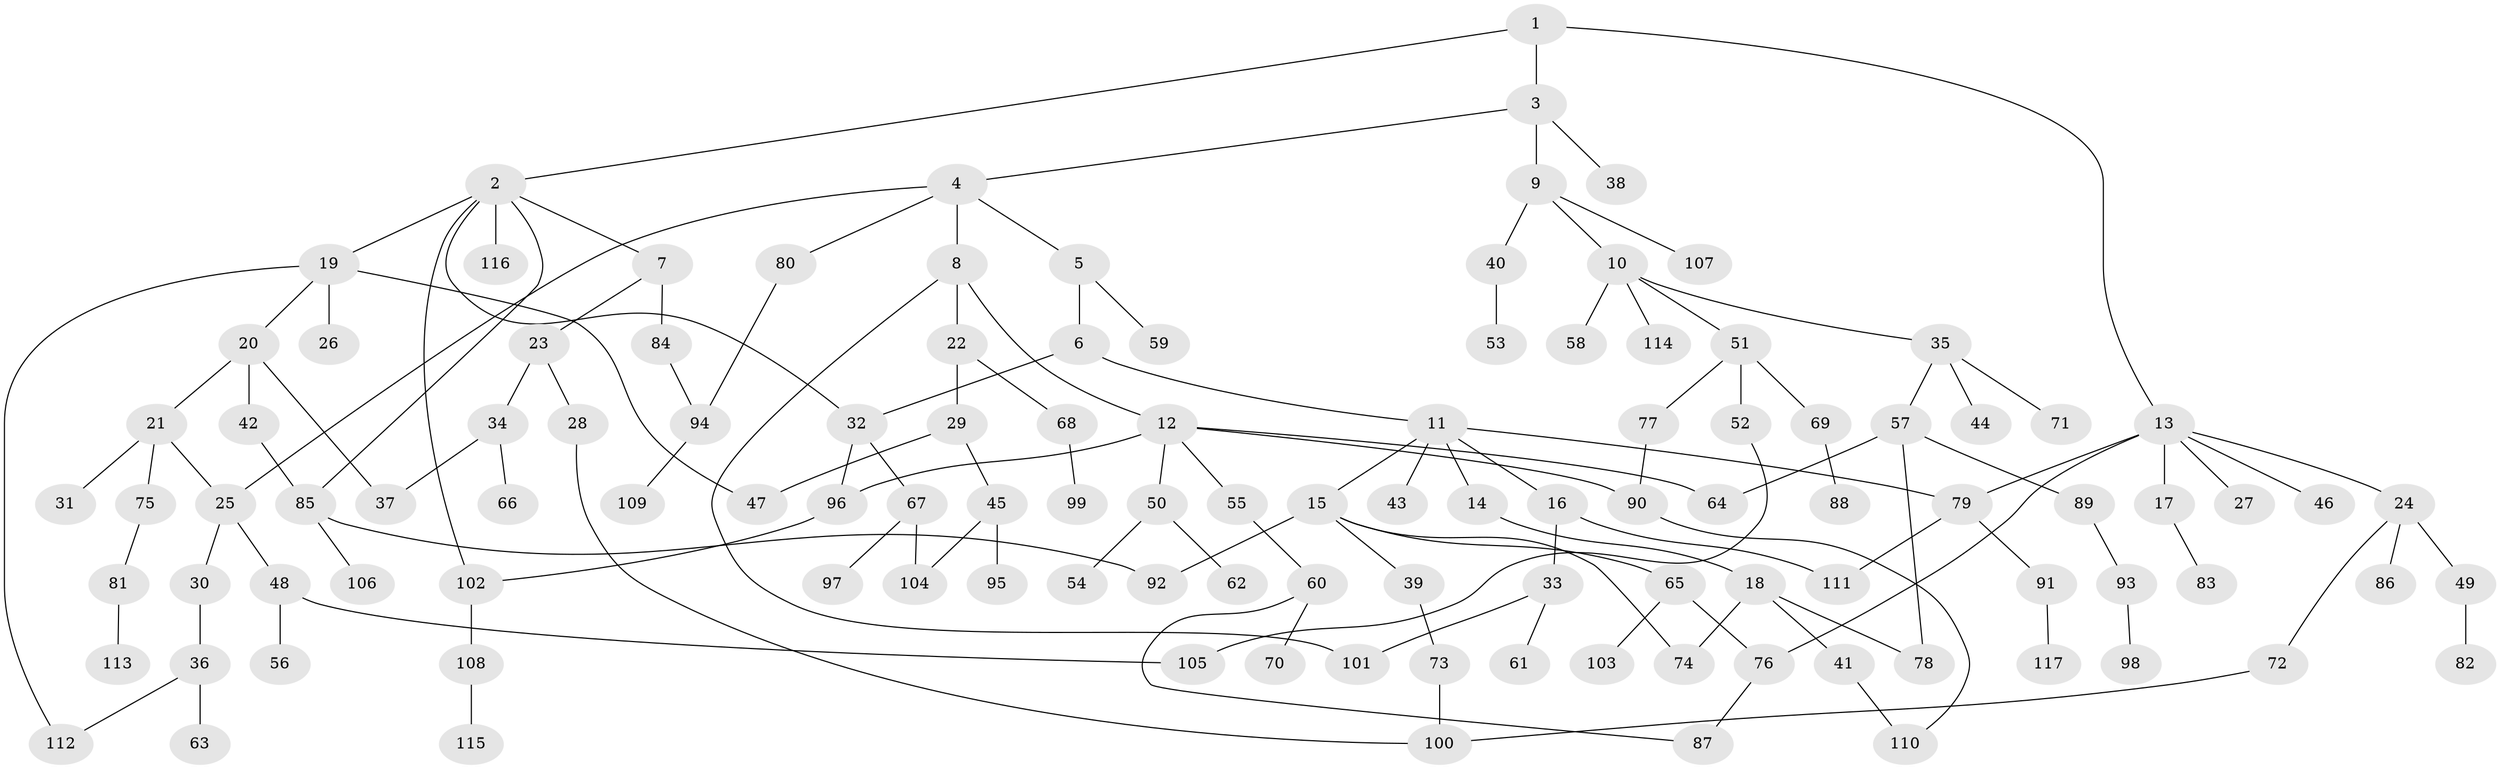 // coarse degree distribution, {4: 0.21052631578947367, 5: 0.07894736842105263, 2: 0.23684210526315788, 1: 0.18421052631578946, 6: 0.07894736842105263, 3: 0.18421052631578946, 7: 0.02631578947368421}
// Generated by graph-tools (version 1.1) at 2025/36/03/04/25 23:36:13]
// undirected, 117 vertices, 140 edges
graph export_dot {
  node [color=gray90,style=filled];
  1;
  2;
  3;
  4;
  5;
  6;
  7;
  8;
  9;
  10;
  11;
  12;
  13;
  14;
  15;
  16;
  17;
  18;
  19;
  20;
  21;
  22;
  23;
  24;
  25;
  26;
  27;
  28;
  29;
  30;
  31;
  32;
  33;
  34;
  35;
  36;
  37;
  38;
  39;
  40;
  41;
  42;
  43;
  44;
  45;
  46;
  47;
  48;
  49;
  50;
  51;
  52;
  53;
  54;
  55;
  56;
  57;
  58;
  59;
  60;
  61;
  62;
  63;
  64;
  65;
  66;
  67;
  68;
  69;
  70;
  71;
  72;
  73;
  74;
  75;
  76;
  77;
  78;
  79;
  80;
  81;
  82;
  83;
  84;
  85;
  86;
  87;
  88;
  89;
  90;
  91;
  92;
  93;
  94;
  95;
  96;
  97;
  98;
  99;
  100;
  101;
  102;
  103;
  104;
  105;
  106;
  107;
  108;
  109;
  110;
  111;
  112;
  113;
  114;
  115;
  116;
  117;
  1 -- 2;
  1 -- 3;
  1 -- 13;
  2 -- 7;
  2 -- 19;
  2 -- 102;
  2 -- 116;
  2 -- 85;
  2 -- 32;
  3 -- 4;
  3 -- 9;
  3 -- 38;
  4 -- 5;
  4 -- 8;
  4 -- 80;
  4 -- 25;
  5 -- 6;
  5 -- 59;
  6 -- 11;
  6 -- 32;
  7 -- 23;
  7 -- 84;
  8 -- 12;
  8 -- 22;
  8 -- 101;
  9 -- 10;
  9 -- 40;
  9 -- 107;
  10 -- 35;
  10 -- 51;
  10 -- 58;
  10 -- 114;
  11 -- 14;
  11 -- 15;
  11 -- 16;
  11 -- 43;
  11 -- 79;
  12 -- 50;
  12 -- 55;
  12 -- 64;
  12 -- 96;
  12 -- 90;
  13 -- 17;
  13 -- 24;
  13 -- 27;
  13 -- 46;
  13 -- 76;
  13 -- 79;
  14 -- 18;
  15 -- 39;
  15 -- 65;
  15 -- 92;
  15 -- 74;
  16 -- 33;
  16 -- 111;
  17 -- 83;
  18 -- 41;
  18 -- 74;
  18 -- 78;
  19 -- 20;
  19 -- 26;
  19 -- 47;
  19 -- 112;
  20 -- 21;
  20 -- 42;
  20 -- 37;
  21 -- 25;
  21 -- 31;
  21 -- 75;
  22 -- 29;
  22 -- 68;
  23 -- 28;
  23 -- 34;
  24 -- 49;
  24 -- 72;
  24 -- 86;
  25 -- 30;
  25 -- 48;
  28 -- 100;
  29 -- 45;
  29 -- 47;
  30 -- 36;
  32 -- 67;
  32 -- 96;
  33 -- 61;
  33 -- 101;
  34 -- 37;
  34 -- 66;
  35 -- 44;
  35 -- 57;
  35 -- 71;
  36 -- 63;
  36 -- 112;
  39 -- 73;
  40 -- 53;
  41 -- 110;
  42 -- 85;
  45 -- 95;
  45 -- 104;
  48 -- 56;
  48 -- 105;
  49 -- 82;
  50 -- 54;
  50 -- 62;
  51 -- 52;
  51 -- 69;
  51 -- 77;
  52 -- 105;
  55 -- 60;
  57 -- 78;
  57 -- 89;
  57 -- 64;
  60 -- 70;
  60 -- 87;
  65 -- 76;
  65 -- 103;
  67 -- 97;
  67 -- 104;
  68 -- 99;
  69 -- 88;
  72 -- 100;
  73 -- 100;
  75 -- 81;
  76 -- 87;
  77 -- 90;
  79 -- 91;
  79 -- 111;
  80 -- 94;
  81 -- 113;
  84 -- 94;
  85 -- 106;
  85 -- 92;
  89 -- 93;
  90 -- 110;
  91 -- 117;
  93 -- 98;
  94 -- 109;
  96 -- 102;
  102 -- 108;
  108 -- 115;
}
